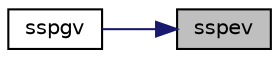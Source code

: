 digraph "sspev"
{
 // LATEX_PDF_SIZE
  edge [fontname="Helvetica",fontsize="10",labelfontname="Helvetica",labelfontsize="10"];
  node [fontname="Helvetica",fontsize="10",shape=record];
  rankdir="RL";
  Node1 [label="sspev",height=0.2,width=0.4,color="black", fillcolor="grey75", style="filled", fontcolor="black",tooltip="SSPEV computes the eigenvalues and, optionally, the left and/or right eigenvectors for OTHER matrices"];
  Node1 -> Node2 [dir="back",color="midnightblue",fontsize="10",style="solid",fontname="Helvetica"];
  Node2 [label="sspgv",height=0.2,width=0.4,color="black", fillcolor="white", style="filled",URL="$sspgv_8f.html#af356f346cac338069786ba63042527a6",tooltip="SSPGV"];
}
